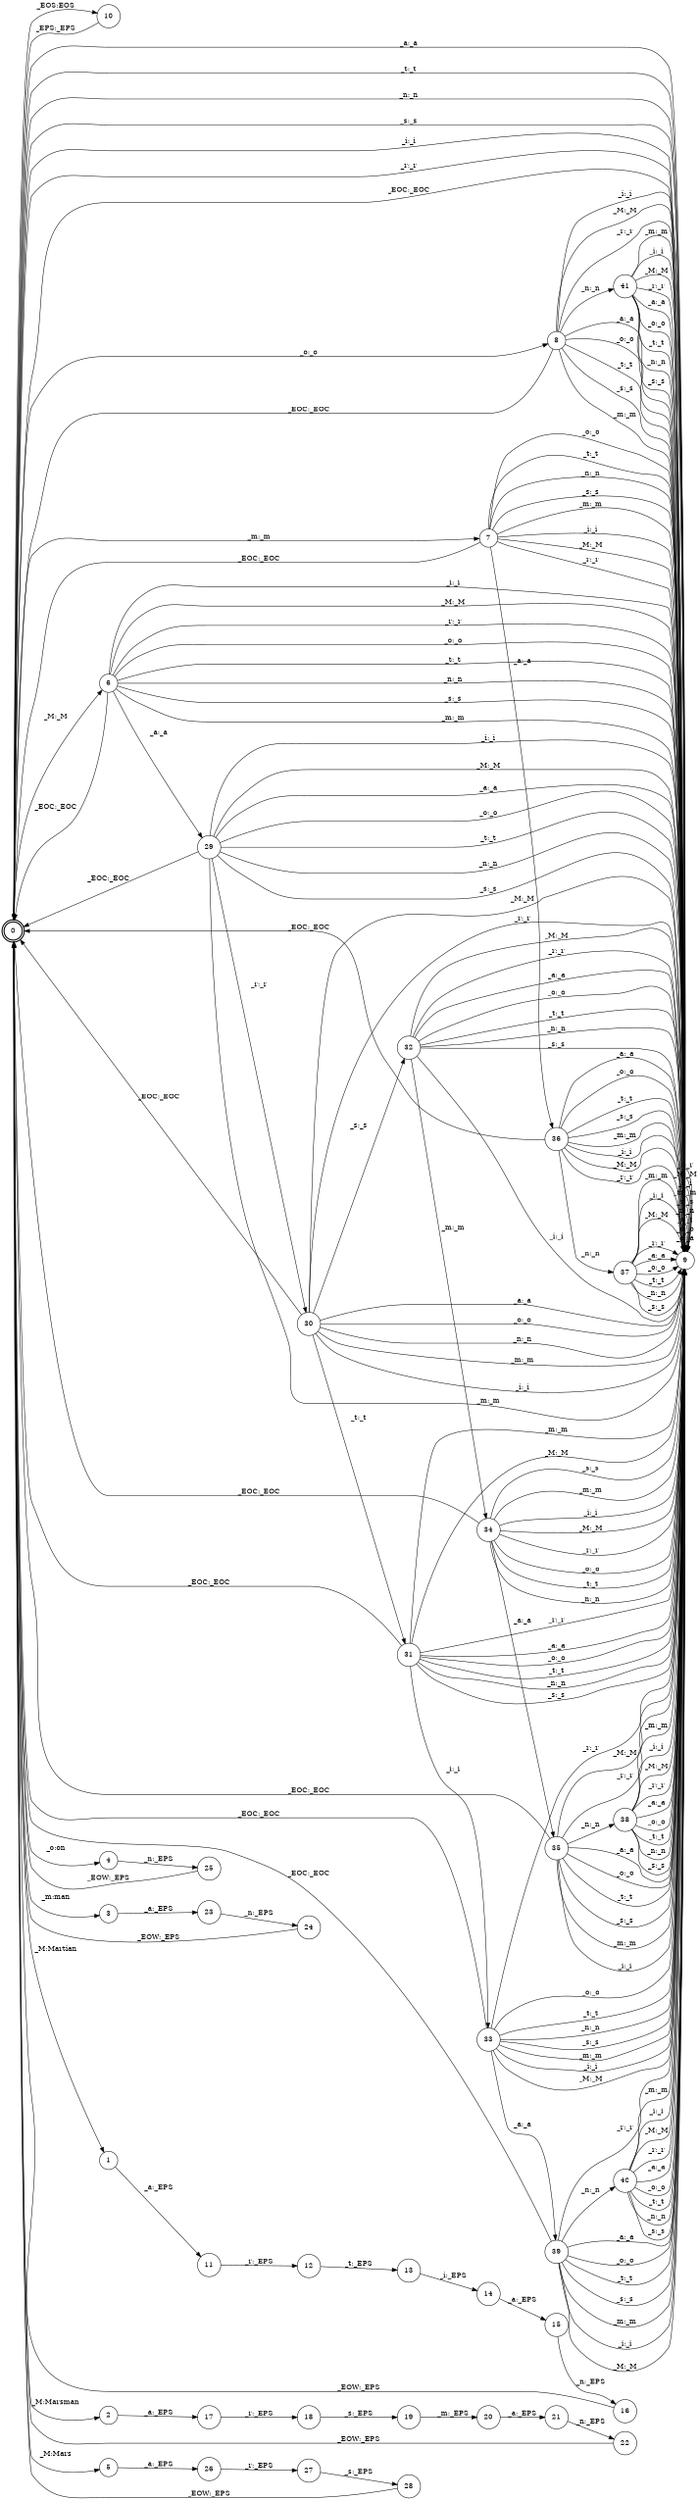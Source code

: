 digraph FST {
rankdir = LR;
size = "22,17";
label = "";
center = 1;
orientation = Portrait;
ranksep = "0.4";
nodesep = "0.25";
0 [label = "0", shape = doublecircle, style = bold, fontsize = 14]
	0 -> 10 [label = "_EOS:EOS", fontsize = 14];
	0 -> 9 [label = "_a:_a", fontsize = 14];
	0 -> 4 [label = "_o:on", fontsize = 14];
	0 -> 8 [label = "_o:_o", fontsize = 14];
	0 -> 9 [label = "_t:_t", fontsize = 14];
	0 -> 9 [label = "_n:_n", fontsize = 14];
	0 -> 9 [label = "_s:_s", fontsize = 14];
	0 -> 3 [label = "_m:man", fontsize = 14];
	0 -> 7 [label = "_m:_m", fontsize = 14];
	0 -> 9 [label = "_i:_i", fontsize = 14];
	0 -> 1 [label = "_M:Martian", fontsize = 14];
	0 -> 2 [label = "_M:Marsman", fontsize = 14];
	0 -> 5 [label = "_M:Mars", fontsize = 14];
	0 -> 6 [label = "_M:_M", fontsize = 14];
	0 -> 9 [label = "_r:_r", fontsize = 14];
1 [label = "1", shape = circle, style = solid, fontsize = 14]
	1 -> 11 [label = "_a:_EPS", fontsize = 14];
2 [label = "2", shape = circle, style = solid, fontsize = 14]
	2 -> 17 [label = "_a:_EPS", fontsize = 14];
3 [label = "3", shape = circle, style = solid, fontsize = 14]
	3 -> 23 [label = "_a:_EPS", fontsize = 14];
4 [label = "4", shape = circle, style = solid, fontsize = 14]
	4 -> 25 [label = "_n:_EPS", fontsize = 14];
5 [label = "5", shape = circle, style = solid, fontsize = 14]
	5 -> 26 [label = "_a:_EPS", fontsize = 14];
6 [label = "6", shape = circle, style = solid, fontsize = 14]
	6 -> 0 [label = "_EOC:_EOC", fontsize = 14];
	6 -> 29 [label = "_a:_a", fontsize = 14];
	6 -> 9 [label = "_o:_o", fontsize = 14];
	6 -> 9 [label = "_t:_t", fontsize = 14];
	6 -> 9 [label = "_n:_n", fontsize = 14];
	6 -> 9 [label = "_s:_s", fontsize = 14];
	6 -> 9 [label = "_m:_m", fontsize = 14];
	6 -> 9 [label = "_i:_i", fontsize = 14];
	6 -> 9 [label = "_M:_M", fontsize = 14];
	6 -> 9 [label = "_r:_r", fontsize = 14];
7 [label = "7", shape = circle, style = solid, fontsize = 14]
	7 -> 0 [label = "_EOC:_EOC", fontsize = 14];
	7 -> 36 [label = "_a:_a", fontsize = 14];
	7 -> 9 [label = "_o:_o", fontsize = 14];
	7 -> 9 [label = "_t:_t", fontsize = 14];
	7 -> 9 [label = "_n:_n", fontsize = 14];
	7 -> 9 [label = "_s:_s", fontsize = 14];
	7 -> 9 [label = "_m:_m", fontsize = 14];
	7 -> 9 [label = "_i:_i", fontsize = 14];
	7 -> 9 [label = "_M:_M", fontsize = 14];
	7 -> 9 [label = "_r:_r", fontsize = 14];
8 [label = "8", shape = circle, style = solid, fontsize = 14]
	8 -> 0 [label = "_EOC:_EOC", fontsize = 14];
	8 -> 9 [label = "_a:_a", fontsize = 14];
	8 -> 9 [label = "_o:_o", fontsize = 14];
	8 -> 9 [label = "_t:_t", fontsize = 14];
	8 -> 41 [label = "_n:_n", fontsize = 14];
	8 -> 9 [label = "_s:_s", fontsize = 14];
	8 -> 9 [label = "_m:_m", fontsize = 14];
	8 -> 9 [label = "_i:_i", fontsize = 14];
	8 -> 9 [label = "_M:_M", fontsize = 14];
	8 -> 9 [label = "_r:_r", fontsize = 14];
9 [label = "9", shape = circle, style = solid, fontsize = 14]
	9 -> 0 [label = "_EOC:_EOC", fontsize = 14];
	9 -> 9 [label = "_a:_a", fontsize = 14];
	9 -> 9 [label = "_o:_o", fontsize = 14];
	9 -> 9 [label = "_t:_t", fontsize = 14];
	9 -> 9 [label = "_n:_n", fontsize = 14];
	9 -> 9 [label = "_s:_s", fontsize = 14];
	9 -> 9 [label = "_m:_m", fontsize = 14];
	9 -> 9 [label = "_i:_i", fontsize = 14];
	9 -> 9 [label = "_M:_M", fontsize = 14];
	9 -> 9 [label = "_r:_r", fontsize = 14];
10 [label = "10", shape = circle, style = solid, fontsize = 14]
	10 -> 0 [label = "_EPS:_EPS", fontsize = 14];
11 [label = "11", shape = circle, style = solid, fontsize = 14]
	11 -> 12 [label = "_r:_EPS", fontsize = 14];
12 [label = "12", shape = circle, style = solid, fontsize = 14]
	12 -> 13 [label = "_t:_EPS", fontsize = 14];
13 [label = "13", shape = circle, style = solid, fontsize = 14]
	13 -> 14 [label = "_i:_EPS", fontsize = 14];
14 [label = "14", shape = circle, style = solid, fontsize = 14]
	14 -> 15 [label = "_a:_EPS", fontsize = 14];
15 [label = "15", shape = circle, style = solid, fontsize = 14]
	15 -> 16 [label = "_n:_EPS", fontsize = 14];
16 [label = "16", shape = circle, style = solid, fontsize = 14]
	16 -> 0 [label = "_EOW:_EPS", fontsize = 14];
17 [label = "17", shape = circle, style = solid, fontsize = 14]
	17 -> 18 [label = "_r:_EPS", fontsize = 14];
18 [label = "18", shape = circle, style = solid, fontsize = 14]
	18 -> 19 [label = "_s:_EPS", fontsize = 14];
19 [label = "19", shape = circle, style = solid, fontsize = 14]
	19 -> 20 [label = "_m:_EPS", fontsize = 14];
20 [label = "20", shape = circle, style = solid, fontsize = 14]
	20 -> 21 [label = "_a:_EPS", fontsize = 14];
21 [label = "21", shape = circle, style = solid, fontsize = 14]
	21 -> 22 [label = "_n:_EPS", fontsize = 14];
22 [label = "22", shape = circle, style = solid, fontsize = 14]
	22 -> 0 [label = "_EOW:_EPS", fontsize = 14];
23 [label = "23", shape = circle, style = solid, fontsize = 14]
	23 -> 24 [label = "_n:_EPS", fontsize = 14];
24 [label = "24", shape = circle, style = solid, fontsize = 14]
	24 -> 0 [label = "_EOW:_EPS", fontsize = 14];
25 [label = "25", shape = circle, style = solid, fontsize = 14]
	25 -> 0 [label = "_EOW:_EPS", fontsize = 14];
26 [label = "26", shape = circle, style = solid, fontsize = 14]
	26 -> 27 [label = "_r:_EPS", fontsize = 14];
27 [label = "27", shape = circle, style = solid, fontsize = 14]
	27 -> 28 [label = "_s:_EPS", fontsize = 14];
28 [label = "28", shape = circle, style = solid, fontsize = 14]
	28 -> 0 [label = "_EOW:_EPS", fontsize = 14];
29 [label = "29", shape = circle, style = solid, fontsize = 14]
	29 -> 0 [label = "_EOC:_EOC", fontsize = 14];
	29 -> 9 [label = "_a:_a", fontsize = 14];
	29 -> 9 [label = "_o:_o", fontsize = 14];
	29 -> 9 [label = "_t:_t", fontsize = 14];
	29 -> 9 [label = "_n:_n", fontsize = 14];
	29 -> 9 [label = "_s:_s", fontsize = 14];
	29 -> 9 [label = "_m:_m", fontsize = 14];
	29 -> 9 [label = "_i:_i", fontsize = 14];
	29 -> 9 [label = "_M:_M", fontsize = 14];
	29 -> 30 [label = "_r:_r", fontsize = 14];
30 [label = "30", shape = circle, style = solid, fontsize = 14]
	30 -> 0 [label = "_EOC:_EOC", fontsize = 14];
	30 -> 9 [label = "_a:_a", fontsize = 14];
	30 -> 9 [label = "_o:_o", fontsize = 14];
	30 -> 31 [label = "_t:_t", fontsize = 14];
	30 -> 9 [label = "_n:_n", fontsize = 14];
	30 -> 32 [label = "_s:_s", fontsize = 14];
	30 -> 9 [label = "_m:_m", fontsize = 14];
	30 -> 9 [label = "_i:_i", fontsize = 14];
	30 -> 9 [label = "_M:_M", fontsize = 14];
	30 -> 9 [label = "_r:_r", fontsize = 14];
31 [label = "31", shape = circle, style = solid, fontsize = 14]
	31 -> 0 [label = "_EOC:_EOC", fontsize = 14];
	31 -> 9 [label = "_a:_a", fontsize = 14];
	31 -> 9 [label = "_o:_o", fontsize = 14];
	31 -> 9 [label = "_t:_t", fontsize = 14];
	31 -> 9 [label = "_n:_n", fontsize = 14];
	31 -> 9 [label = "_s:_s", fontsize = 14];
	31 -> 9 [label = "_m:_m", fontsize = 14];
	31 -> 33 [label = "_i:_i", fontsize = 14];
	31 -> 9 [label = "_M:_M", fontsize = 14];
	31 -> 9 [label = "_r:_r", fontsize = 14];
32 [label = "32", shape = circle, style = solid, fontsize = 14]
	32 -> 9 [label = "_a:_a", fontsize = 14];
	32 -> 9 [label = "_o:_o", fontsize = 14];
	32 -> 9 [label = "_t:_t", fontsize = 14];
	32 -> 9 [label = "_n:_n", fontsize = 14];
	32 -> 9 [label = "_s:_s", fontsize = 14];
	32 -> 34 [label = "_m:_m", fontsize = 14];
	32 -> 9 [label = "_i:_i", fontsize = 14];
	32 -> 9 [label = "_M:_M", fontsize = 14];
	32 -> 9 [label = "_r:_r", fontsize = 14];
33 [label = "33", shape = circle, style = solid, fontsize = 14]
	33 -> 0 [label = "_EOC:_EOC", fontsize = 14];
	33 -> 39 [label = "_a:_a", fontsize = 14];
	33 -> 9 [label = "_o:_o", fontsize = 14];
	33 -> 9 [label = "_t:_t", fontsize = 14];
	33 -> 9 [label = "_n:_n", fontsize = 14];
	33 -> 9 [label = "_s:_s", fontsize = 14];
	33 -> 9 [label = "_m:_m", fontsize = 14];
	33 -> 9 [label = "_i:_i", fontsize = 14];
	33 -> 9 [label = "_M:_M", fontsize = 14];
	33 -> 9 [label = "_r:_r", fontsize = 14];
34 [label = "34", shape = circle, style = solid, fontsize = 14]
	34 -> 0 [label = "_EOC:_EOC", fontsize = 14];
	34 -> 35 [label = "_a:_a", fontsize = 14];
	34 -> 9 [label = "_o:_o", fontsize = 14];
	34 -> 9 [label = "_t:_t", fontsize = 14];
	34 -> 9 [label = "_n:_n", fontsize = 14];
	34 -> 9 [label = "_s:_s", fontsize = 14];
	34 -> 9 [label = "_m:_m", fontsize = 14];
	34 -> 9 [label = "_i:_i", fontsize = 14];
	34 -> 9 [label = "_M:_M", fontsize = 14];
	34 -> 9 [label = "_r:_r", fontsize = 14];
35 [label = "35", shape = circle, style = solid, fontsize = 14]
	35 -> 0 [label = "_EOC:_EOC", fontsize = 14];
	35 -> 9 [label = "_a:_a", fontsize = 14];
	35 -> 9 [label = "_o:_o", fontsize = 14];
	35 -> 9 [label = "_t:_t", fontsize = 14];
	35 -> 38 [label = "_n:_n", fontsize = 14];
	35 -> 9 [label = "_s:_s", fontsize = 14];
	35 -> 9 [label = "_m:_m", fontsize = 14];
	35 -> 9 [label = "_i:_i", fontsize = 14];
	35 -> 9 [label = "_M:_M", fontsize = 14];
	35 -> 9 [label = "_r:_r", fontsize = 14];
36 [label = "36", shape = circle, style = solid, fontsize = 14]
	36 -> 0 [label = "_EOC:_EOC", fontsize = 14];
	36 -> 9 [label = "_a:_a", fontsize = 14];
	36 -> 9 [label = "_o:_o", fontsize = 14];
	36 -> 9 [label = "_t:_t", fontsize = 14];
	36 -> 37 [label = "_n:_n", fontsize = 14];
	36 -> 9 [label = "_s:_s", fontsize = 14];
	36 -> 9 [label = "_m:_m", fontsize = 14];
	36 -> 9 [label = "_i:_i", fontsize = 14];
	36 -> 9 [label = "_M:_M", fontsize = 14];
	36 -> 9 [label = "_r:_r", fontsize = 14];
37 [label = "37", shape = circle, style = solid, fontsize = 14]
	37 -> 9 [label = "_a:_a", fontsize = 14];
	37 -> 9 [label = "_o:_o", fontsize = 14];
	37 -> 9 [label = "_t:_t", fontsize = 14];
	37 -> 9 [label = "_n:_n", fontsize = 14];
	37 -> 9 [label = "_s:_s", fontsize = 14];
	37 -> 9 [label = "_m:_m", fontsize = 14];
	37 -> 9 [label = "_i:_i", fontsize = 14];
	37 -> 9 [label = "_M:_M", fontsize = 14];
	37 -> 9 [label = "_r:_r", fontsize = 14];
38 [label = "38", shape = circle, style = solid, fontsize = 14]
	38 -> 9 [label = "_a:_a", fontsize = 14];
	38 -> 9 [label = "_o:_o", fontsize = 14];
	38 -> 9 [label = "_t:_t", fontsize = 14];
	38 -> 9 [label = "_n:_n", fontsize = 14];
	38 -> 9 [label = "_s:_s", fontsize = 14];
	38 -> 9 [label = "_m:_m", fontsize = 14];
	38 -> 9 [label = "_i:_i", fontsize = 14];
	38 -> 9 [label = "_M:_M", fontsize = 14];
	38 -> 9 [label = "_r:_r", fontsize = 14];
39 [label = "39", shape = circle, style = solid, fontsize = 14]
	39 -> 0 [label = "_EOC:_EOC", fontsize = 14];
	39 -> 9 [label = "_a:_a", fontsize = 14];
	39 -> 9 [label = "_o:_o", fontsize = 14];
	39 -> 9 [label = "_t:_t", fontsize = 14];
	39 -> 40 [label = "_n:_n", fontsize = 14];
	39 -> 9 [label = "_s:_s", fontsize = 14];
	39 -> 9 [label = "_m:_m", fontsize = 14];
	39 -> 9 [label = "_i:_i", fontsize = 14];
	39 -> 9 [label = "_M:_M", fontsize = 14];
	39 -> 9 [label = "_r:_r", fontsize = 14];
40 [label = "40", shape = circle, style = solid, fontsize = 14]
	40 -> 9 [label = "_a:_a", fontsize = 14];
	40 -> 9 [label = "_o:_o", fontsize = 14];
	40 -> 9 [label = "_t:_t", fontsize = 14];
	40 -> 9 [label = "_n:_n", fontsize = 14];
	40 -> 9 [label = "_s:_s", fontsize = 14];
	40 -> 9 [label = "_m:_m", fontsize = 14];
	40 -> 9 [label = "_i:_i", fontsize = 14];
	40 -> 9 [label = "_M:_M", fontsize = 14];
	40 -> 9 [label = "_r:_r", fontsize = 14];
41 [label = "41", shape = circle, style = solid, fontsize = 14]
	41 -> 9 [label = "_a:_a", fontsize = 14];
	41 -> 9 [label = "_o:_o", fontsize = 14];
	41 -> 9 [label = "_t:_t", fontsize = 14];
	41 -> 9 [label = "_n:_n", fontsize = 14];
	41 -> 9 [label = "_s:_s", fontsize = 14];
	41 -> 9 [label = "_m:_m", fontsize = 14];
	41 -> 9 [label = "_i:_i", fontsize = 14];
	41 -> 9 [label = "_M:_M", fontsize = 14];
	41 -> 9 [label = "_r:_r", fontsize = 14];
}
